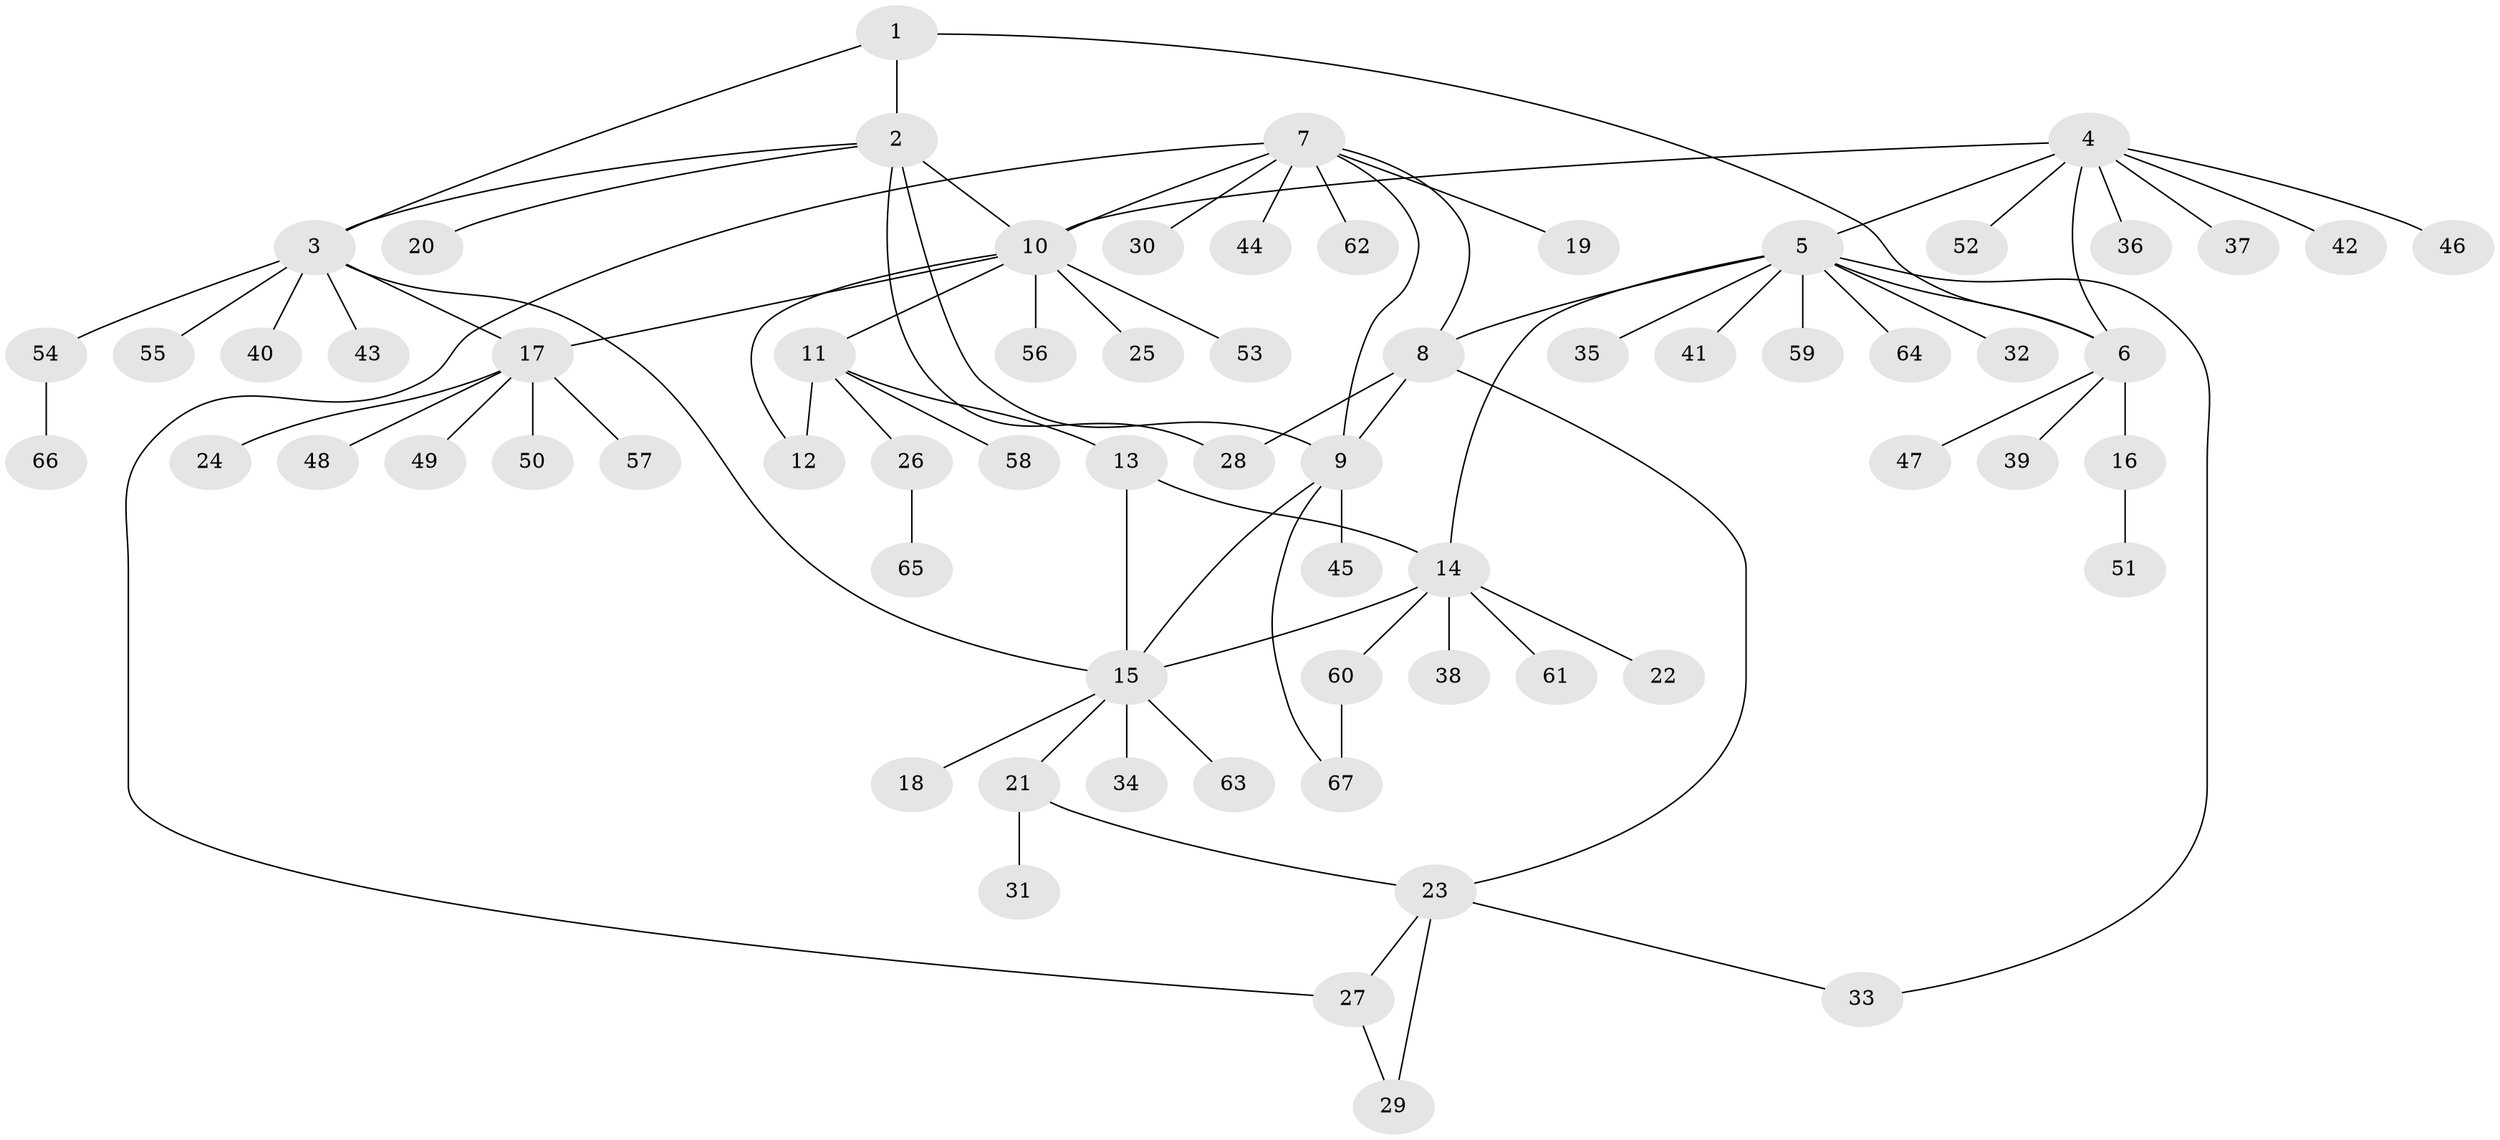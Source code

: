 // Generated by graph-tools (version 1.1) at 2025/02/03/09/25 03:02:47]
// undirected, 67 vertices, 84 edges
graph export_dot {
graph [start="1"]
  node [color=gray90,style=filled];
  1;
  2;
  3;
  4;
  5;
  6;
  7;
  8;
  9;
  10;
  11;
  12;
  13;
  14;
  15;
  16;
  17;
  18;
  19;
  20;
  21;
  22;
  23;
  24;
  25;
  26;
  27;
  28;
  29;
  30;
  31;
  32;
  33;
  34;
  35;
  36;
  37;
  38;
  39;
  40;
  41;
  42;
  43;
  44;
  45;
  46;
  47;
  48;
  49;
  50;
  51;
  52;
  53;
  54;
  55;
  56;
  57;
  58;
  59;
  60;
  61;
  62;
  63;
  64;
  65;
  66;
  67;
  1 -- 2;
  1 -- 3;
  1 -- 6;
  2 -- 3;
  2 -- 9;
  2 -- 10;
  2 -- 20;
  2 -- 28;
  3 -- 15;
  3 -- 17;
  3 -- 40;
  3 -- 43;
  3 -- 54;
  3 -- 55;
  4 -- 5;
  4 -- 6;
  4 -- 10;
  4 -- 36;
  4 -- 37;
  4 -- 42;
  4 -- 46;
  4 -- 52;
  5 -- 6;
  5 -- 8;
  5 -- 14;
  5 -- 32;
  5 -- 33;
  5 -- 35;
  5 -- 41;
  5 -- 59;
  5 -- 64;
  6 -- 16;
  6 -- 39;
  6 -- 47;
  7 -- 8;
  7 -- 9;
  7 -- 10;
  7 -- 19;
  7 -- 27;
  7 -- 30;
  7 -- 44;
  7 -- 62;
  8 -- 9;
  8 -- 23;
  8 -- 28;
  9 -- 15;
  9 -- 45;
  9 -- 67;
  10 -- 11;
  10 -- 12;
  10 -- 17;
  10 -- 25;
  10 -- 53;
  10 -- 56;
  11 -- 12;
  11 -- 13;
  11 -- 26;
  11 -- 58;
  13 -- 14;
  13 -- 15;
  14 -- 15;
  14 -- 22;
  14 -- 38;
  14 -- 60;
  14 -- 61;
  15 -- 18;
  15 -- 21;
  15 -- 34;
  15 -- 63;
  16 -- 51;
  17 -- 24;
  17 -- 48;
  17 -- 49;
  17 -- 50;
  17 -- 57;
  21 -- 23;
  21 -- 31;
  23 -- 27;
  23 -- 29;
  23 -- 33;
  26 -- 65;
  27 -- 29;
  54 -- 66;
  60 -- 67;
}
